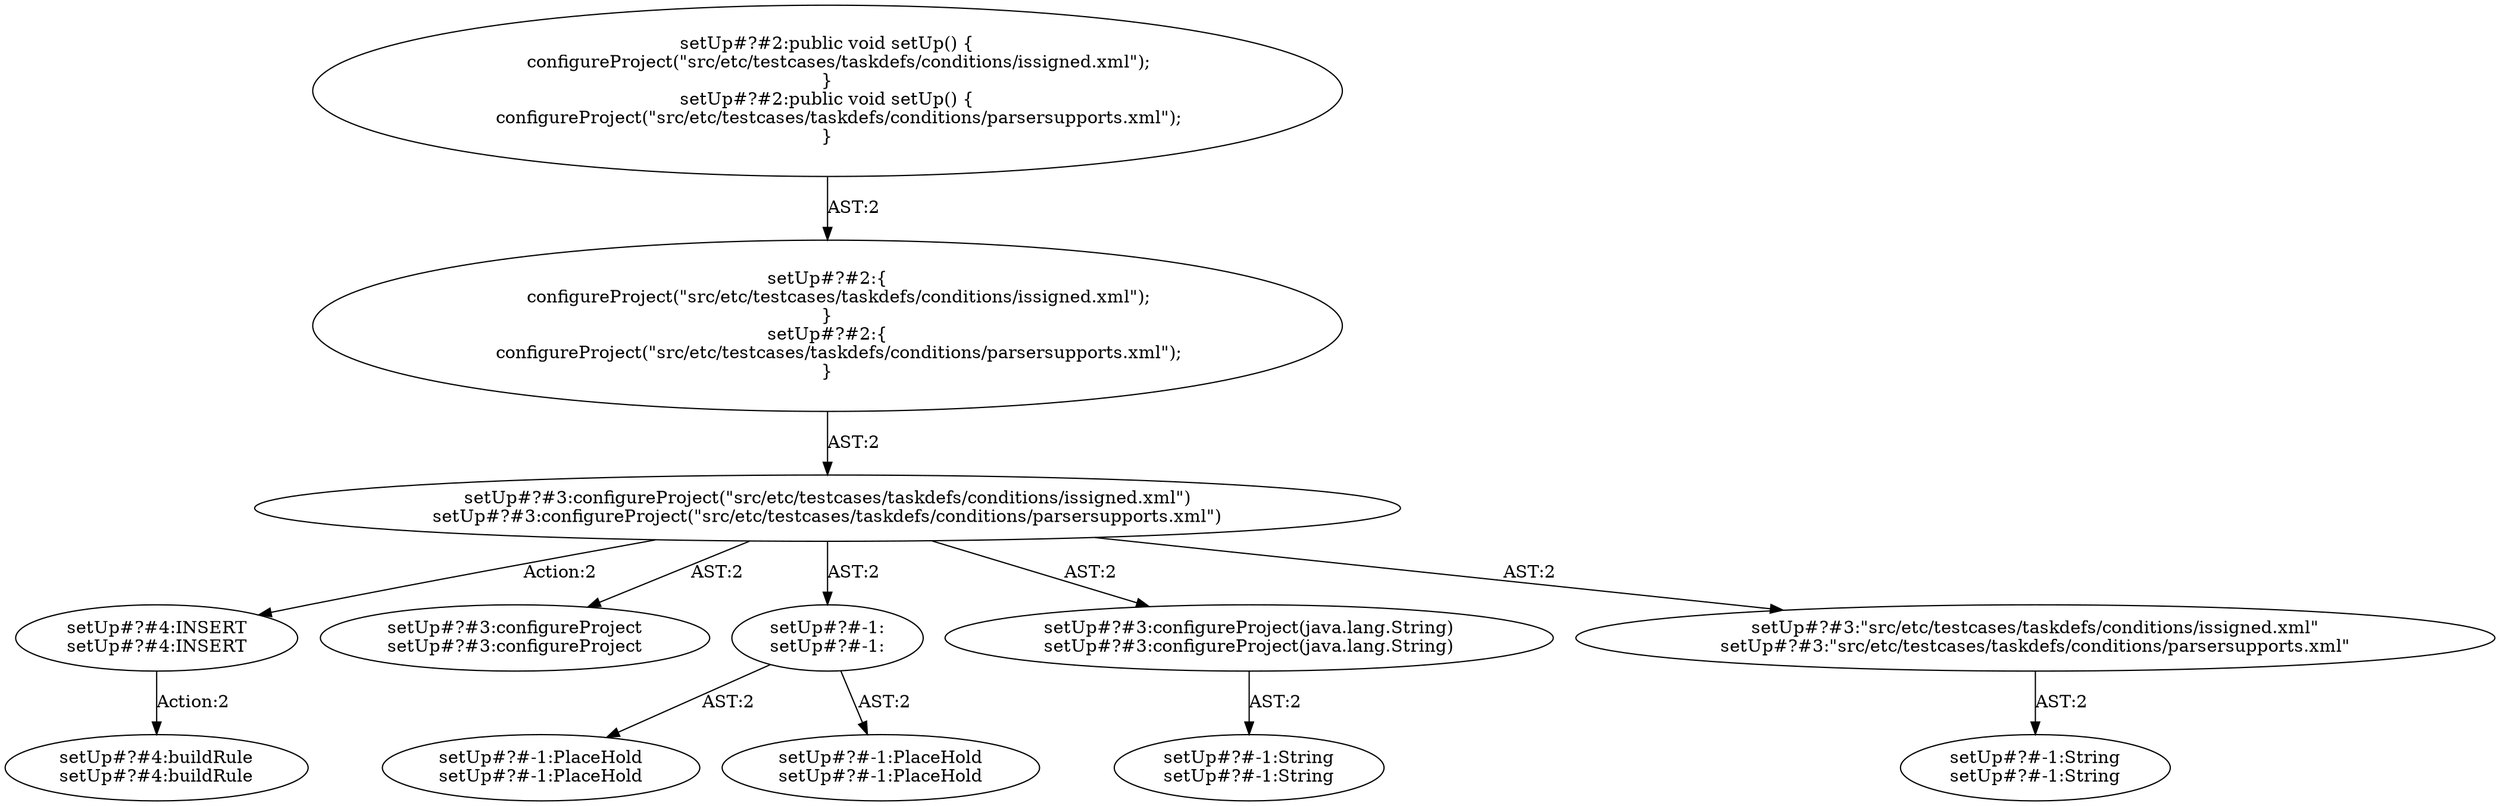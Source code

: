 digraph "Pattern" {
0 [label="setUp#?#4:INSERT
setUp#?#4:INSERT" shape=ellipse]
1 [label="setUp#?#3:configureProject(\"src/etc/testcases/taskdefs/conditions/issigned.xml\")
setUp#?#3:configureProject(\"src/etc/testcases/taskdefs/conditions/parsersupports.xml\")" shape=ellipse]
2 [label="setUp#?#2:\{
    configureProject(\"src/etc/testcases/taskdefs/conditions/issigned.xml\");
\}
setUp#?#2:\{
    configureProject(\"src/etc/testcases/taskdefs/conditions/parsersupports.xml\");
\}" shape=ellipse]
3 [label="setUp#?#2:public void setUp() \{
    configureProject(\"src/etc/testcases/taskdefs/conditions/issigned.xml\");
\}
setUp#?#2:public void setUp() \{
    configureProject(\"src/etc/testcases/taskdefs/conditions/parsersupports.xml\");
\}" shape=ellipse]
4 [label="setUp#?#3:configureProject
setUp#?#3:configureProject" shape=ellipse]
5 [label="setUp#?#-1:
setUp#?#-1:" shape=ellipse]
6 [label="setUp#?#-1:PlaceHold
setUp#?#-1:PlaceHold" shape=ellipse]
7 [label="setUp#?#-1:PlaceHold
setUp#?#-1:PlaceHold" shape=ellipse]
8 [label="setUp#?#3:configureProject(java.lang.String)
setUp#?#3:configureProject(java.lang.String)" shape=ellipse]
9 [label="setUp#?#-1:String
setUp#?#-1:String" shape=ellipse]
10 [label="setUp#?#3:\"src/etc/testcases/taskdefs/conditions/issigned.xml\"
setUp#?#3:\"src/etc/testcases/taskdefs/conditions/parsersupports.xml\"" shape=ellipse]
11 [label="setUp#?#-1:String
setUp#?#-1:String" shape=ellipse]
12 [label="setUp#?#4:buildRule
setUp#?#4:buildRule" shape=ellipse]
0 -> 12 [label="Action:2"];
1 -> 0 [label="Action:2"];
1 -> 4 [label="AST:2"];
1 -> 5 [label="AST:2"];
1 -> 8 [label="AST:2"];
1 -> 10 [label="AST:2"];
2 -> 1 [label="AST:2"];
3 -> 2 [label="AST:2"];
5 -> 6 [label="AST:2"];
5 -> 7 [label="AST:2"];
8 -> 9 [label="AST:2"];
10 -> 11 [label="AST:2"];
}
